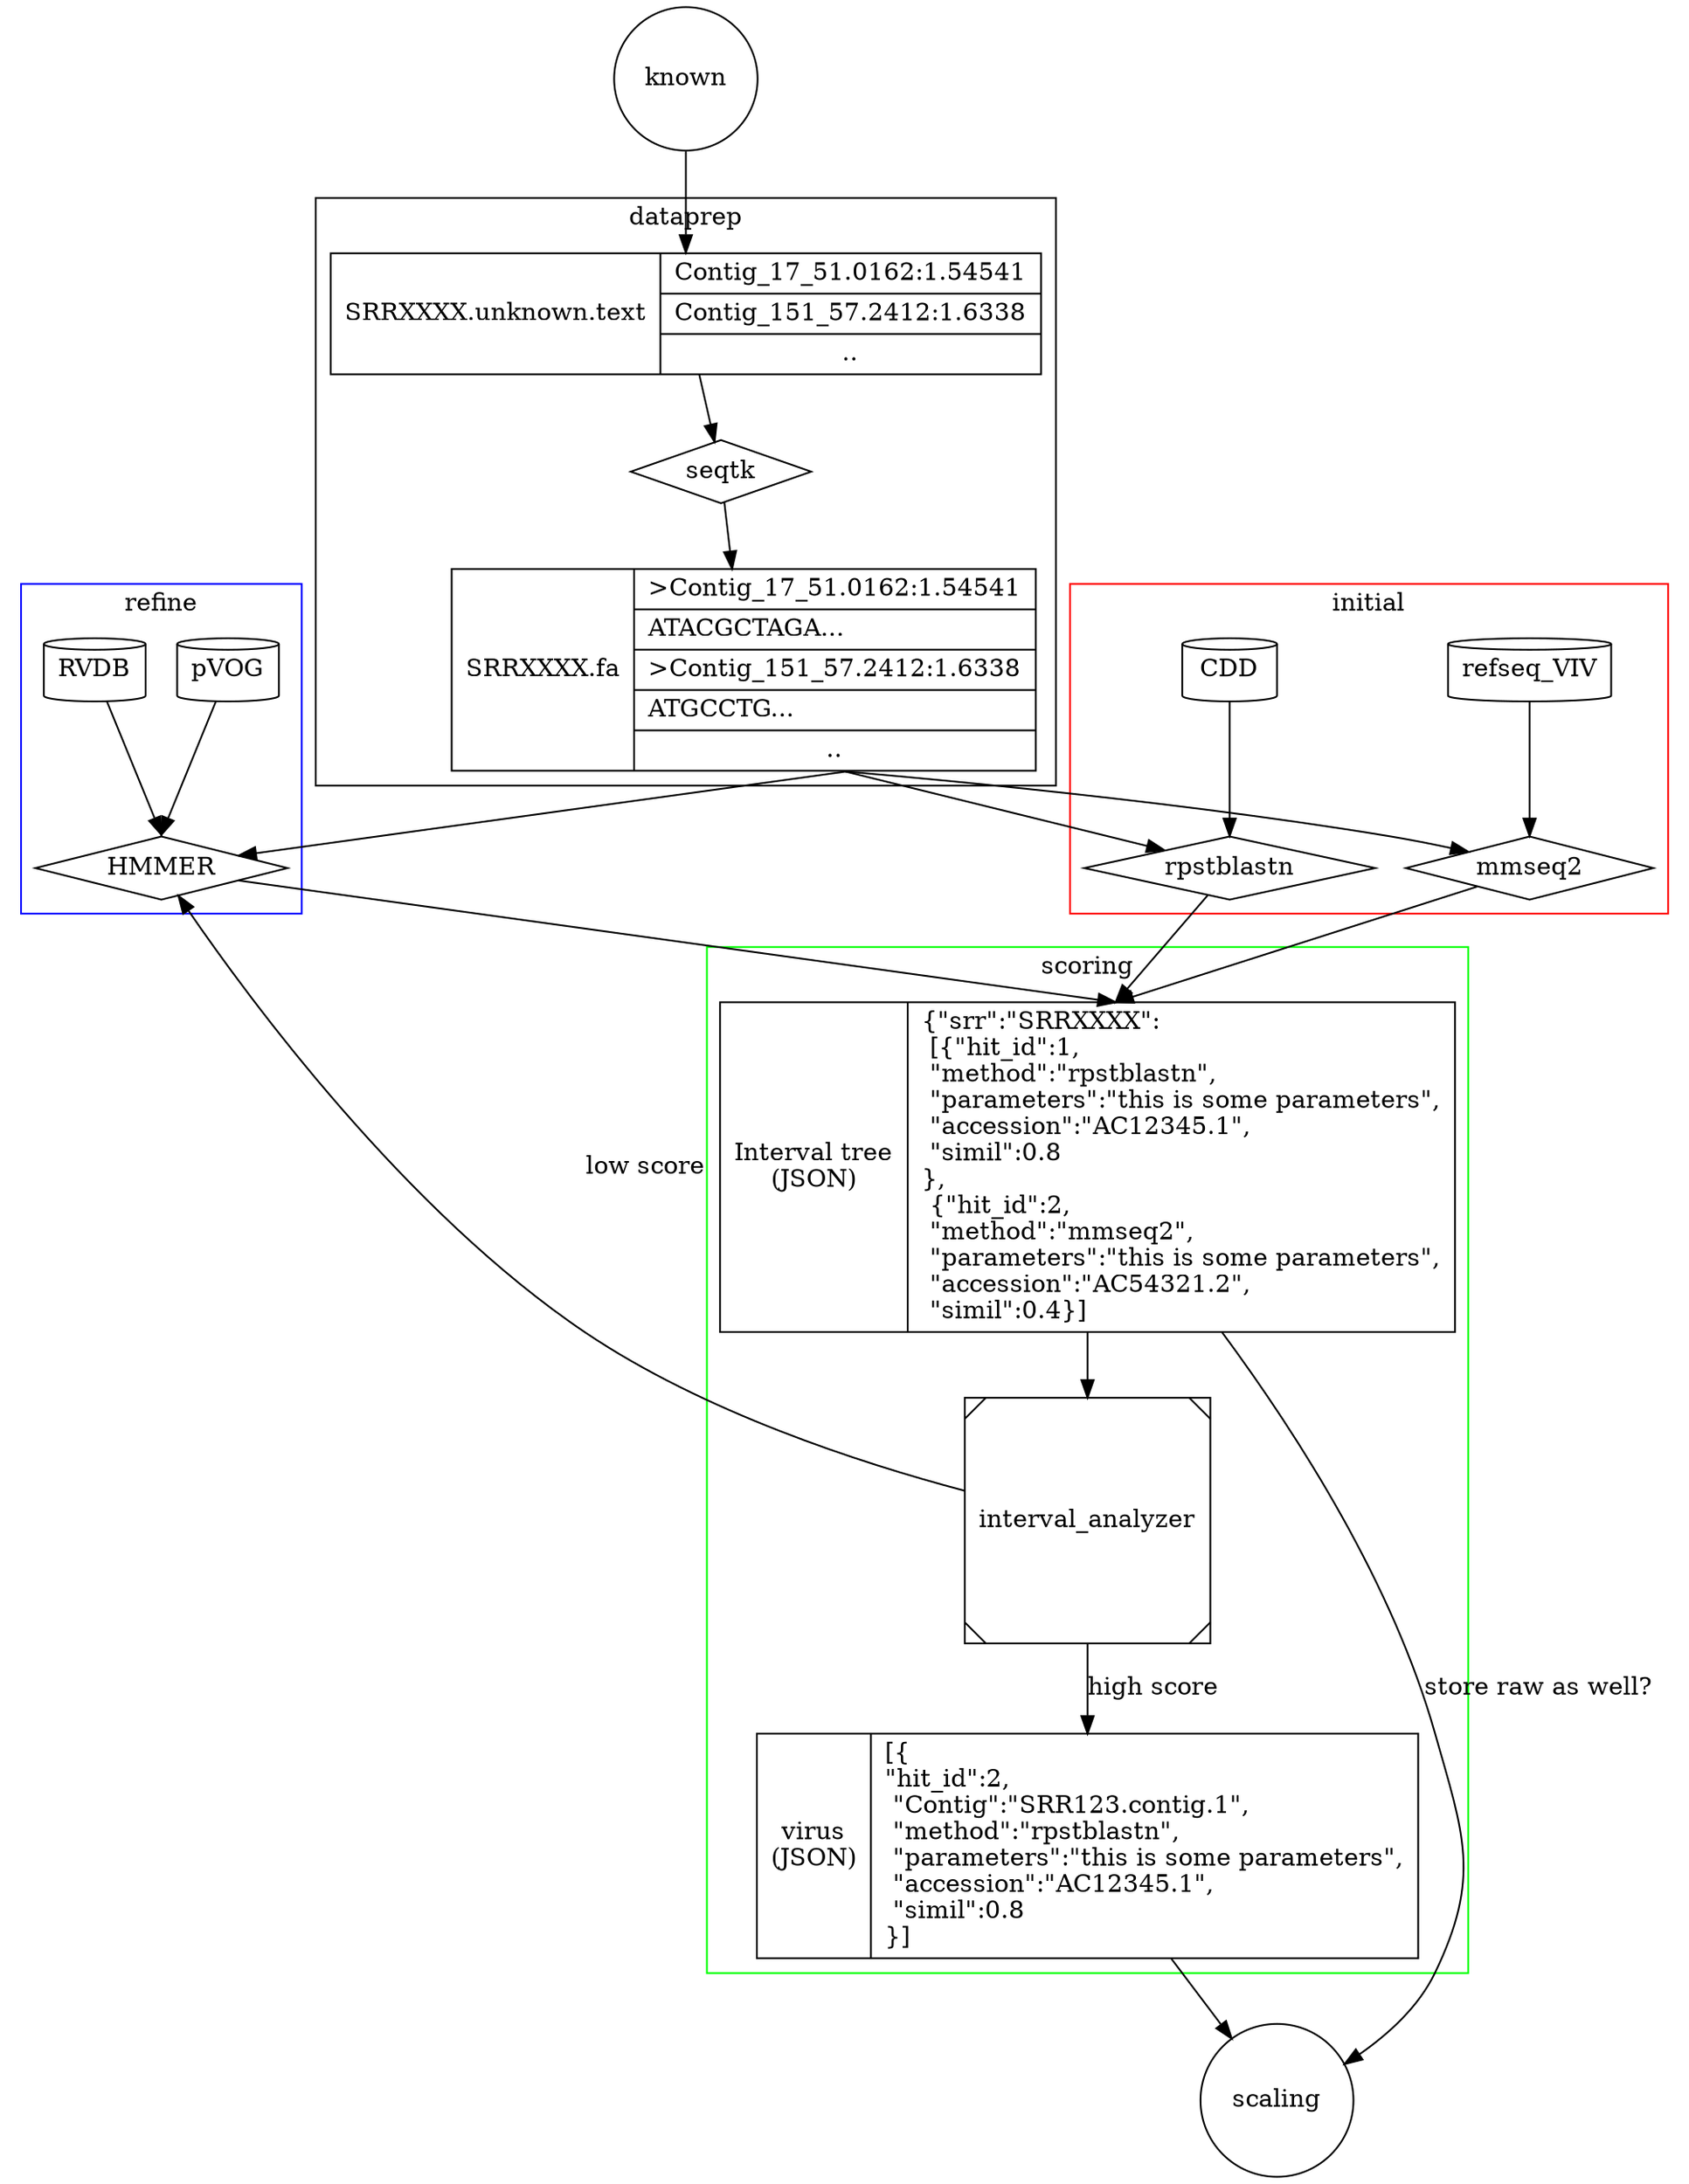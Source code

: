 #dot  -Tpdf novel-pipeline.gv > novel-pipeline.pdf
# thanks to Team Belgium(@Joan, @Warddem, @BertV) for their sketches
digraph novelpl
{
  "novel_input"
  [
   label = "SRRXXXX.unknown.text |{ Contig_17_51.0162:1.54541| Contig_151_57.2412:1.6338 | ..}"
   shape = "record"
  ]
  "contig_fasta"
  [
    shape = "record"
    label = "SRRXXXX.fa |{\>Contig_17_51.0162:1.54541\l|ATACGCTAGA...\l|\>Contig_151_57.2412:1.6338\l|ATGCCTG...\l|..}"
  ]

  "intervals"
  [
    shape = "record"
    label = "Interval tree\n(JSON)|{\{\"srr\":\"SRRXXXX\":\l \
                                      \[\{\"hit_id\":1,\l\
                                      \"method\":\"rpstblastn\",\l\
                                      \"parameters\":\"this is some parameters\",\l\
                                      \"accession\":\"AC12345.1\",\l\
                                      \"simil\":0.8\l\},\l\
                                      \{\"hit_id\":2,\l\
                                      \"method\":\"mmseq2\",\l\
                                      \"parameters\":\"this is some parameters\",\l\
                                      \"accession\":\"AC54321.2\",\l\
                                      \"simil\":0.4\}\]\l}"
  ]

  "putative_virus"
  [
    shape = "record"
    label = "virus\n(JSON)|{\[\{\l\"hit_id\":2,\l\
                                  \"Contig\":\"SRR123.contig.1\",\l\
                                  \"method\":\"rpstblastn\",\l\
                                  \"parameters\":\"this is some parameters\",\l\
                                  \"accession\":\"AC12345.1\",\l\
                                  \"simil\":0.8\l\}\]\l}"
  ]


  node [shape = "cylinder"] "CDD" "refseq_VIV" "pVOG" "RVDB"
  node [shape = "diamond"] "rpstblastn" "mmseq2" "HMMER" "seqtk"
  node [shape = "Msquare"] "interval_analyzer"
  node [shape = "circle"] "known" "scaling"


//{


//},
  intervals, interval_analyzer, putative_virus [group = 1];

  subgraph cluster_initial
  {
    color=red
    label = "initial";
    refseq_VIV -> mmseq2
    CDD -> rpstblastn
  }

  subgraph cluster_refine
  {
    color=blue
    label = "refine";
    {pVOG, RVDB} -> HMMER [samehead=true];
  }
  subgraph cluster_scoring
  {
    color=green
    label = "scoring";
    intervals -> interval_analyzer
    interval_analyzer -> putative_virus [label = "high score"];
  }
  subgraph cluster_dataprep
  {
    color=black
    label = "dataprep";
    novel_input -> seqtk -> contig_fasta;
  }


  known -> novel_input
  {rpstblastn, HMMER, mmseq2} -> intervals  [samehead = true]
  contig_fasta -> {rpstblastn mmseq2, HMMER} [sametail = true];
  interval_analyzer -> HMMER [label = "low score"];
  putative_virus-> scaling
  intervals -> scaling [label = "store raw as well?"]

}
